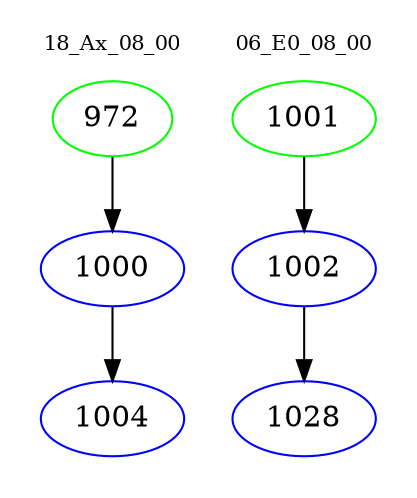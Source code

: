 digraph{
subgraph cluster_0 {
color = white
label = "18_Ax_08_00";
fontsize=10;
T0_972 [label="972", color="green"]
T0_972 -> T0_1000 [color="black"]
T0_1000 [label="1000", color="blue"]
T0_1000 -> T0_1004 [color="black"]
T0_1004 [label="1004", color="blue"]
}
subgraph cluster_1 {
color = white
label = "06_E0_08_00";
fontsize=10;
T1_1001 [label="1001", color="green"]
T1_1001 -> T1_1002 [color="black"]
T1_1002 [label="1002", color="blue"]
T1_1002 -> T1_1028 [color="black"]
T1_1028 [label="1028", color="blue"]
}
}
